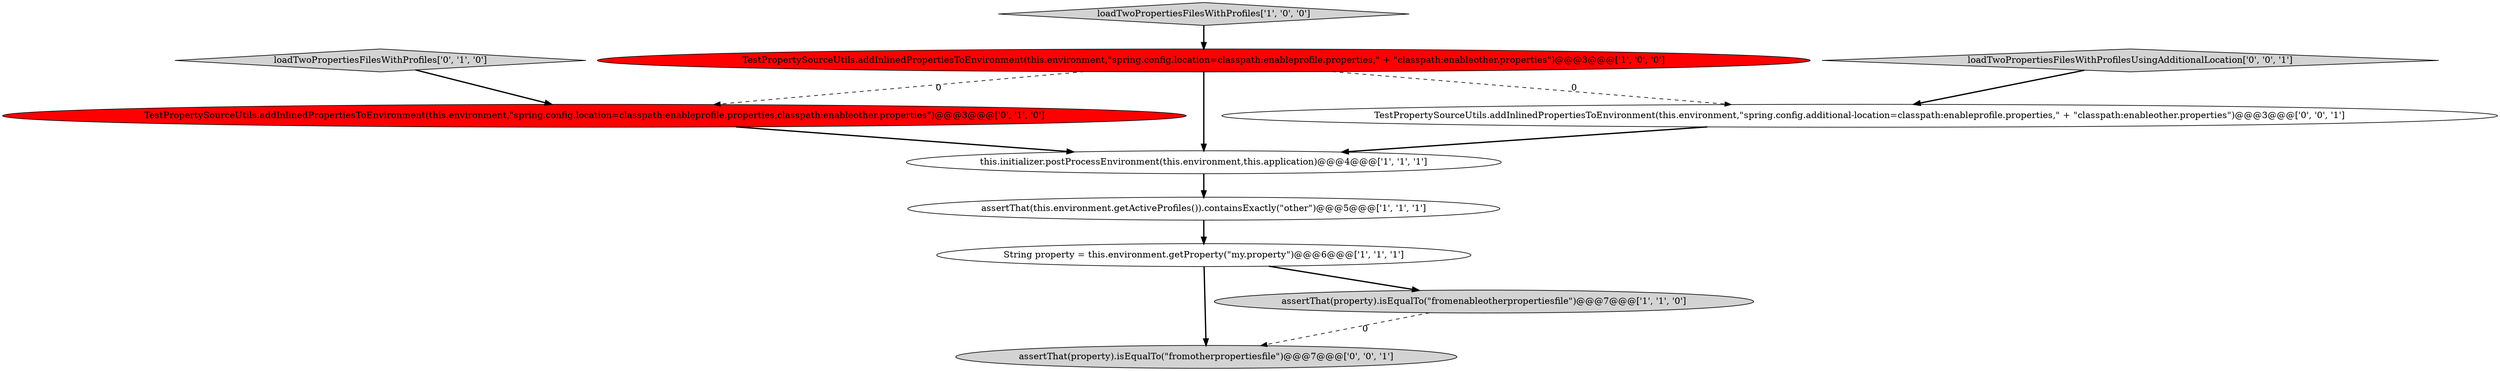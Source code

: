 digraph {
8 [style = filled, label = "TestPropertySourceUtils.addInlinedPropertiesToEnvironment(this.environment,\"spring.config.additional-location=classpath:enableprofile.properties,\" + \"classpath:enableother.properties\")@@@3@@@['0', '0', '1']", fillcolor = white, shape = ellipse image = "AAA0AAABBB3BBB"];
4 [style = filled, label = "assertThat(this.environment.getActiveProfiles()).containsExactly(\"other\")@@@5@@@['1', '1', '1']", fillcolor = white, shape = ellipse image = "AAA0AAABBB1BBB"];
10 [style = filled, label = "loadTwoPropertiesFilesWithProfilesUsingAdditionalLocation['0', '0', '1']", fillcolor = lightgray, shape = diamond image = "AAA0AAABBB3BBB"];
0 [style = filled, label = "String property = this.environment.getProperty(\"my.property\")@@@6@@@['1', '1', '1']", fillcolor = white, shape = ellipse image = "AAA0AAABBB1BBB"];
2 [style = filled, label = "this.initializer.postProcessEnvironment(this.environment,this.application)@@@4@@@['1', '1', '1']", fillcolor = white, shape = ellipse image = "AAA0AAABBB1BBB"];
9 [style = filled, label = "assertThat(property).isEqualTo(\"fromotherpropertiesfile\")@@@7@@@['0', '0', '1']", fillcolor = lightgray, shape = ellipse image = "AAA0AAABBB3BBB"];
5 [style = filled, label = "loadTwoPropertiesFilesWithProfiles['1', '0', '0']", fillcolor = lightgray, shape = diamond image = "AAA0AAABBB1BBB"];
7 [style = filled, label = "loadTwoPropertiesFilesWithProfiles['0', '1', '0']", fillcolor = lightgray, shape = diamond image = "AAA0AAABBB2BBB"];
3 [style = filled, label = "TestPropertySourceUtils.addInlinedPropertiesToEnvironment(this.environment,\"spring.config.location=classpath:enableprofile.properties,\" + \"classpath:enableother.properties\")@@@3@@@['1', '0', '0']", fillcolor = red, shape = ellipse image = "AAA1AAABBB1BBB"];
6 [style = filled, label = "TestPropertySourceUtils.addInlinedPropertiesToEnvironment(this.environment,\"spring.config.location=classpath:enableprofile.properties,classpath:enableother.properties\")@@@3@@@['0', '1', '0']", fillcolor = red, shape = ellipse image = "AAA1AAABBB2BBB"];
1 [style = filled, label = "assertThat(property).isEqualTo(\"fromenableotherpropertiesfile\")@@@7@@@['1', '1', '0']", fillcolor = lightgray, shape = ellipse image = "AAA0AAABBB1BBB"];
5->3 [style = bold, label=""];
3->8 [style = dashed, label="0"];
1->9 [style = dashed, label="0"];
0->9 [style = bold, label=""];
3->6 [style = dashed, label="0"];
3->2 [style = bold, label=""];
8->2 [style = bold, label=""];
10->8 [style = bold, label=""];
2->4 [style = bold, label=""];
0->1 [style = bold, label=""];
7->6 [style = bold, label=""];
4->0 [style = bold, label=""];
6->2 [style = bold, label=""];
}
